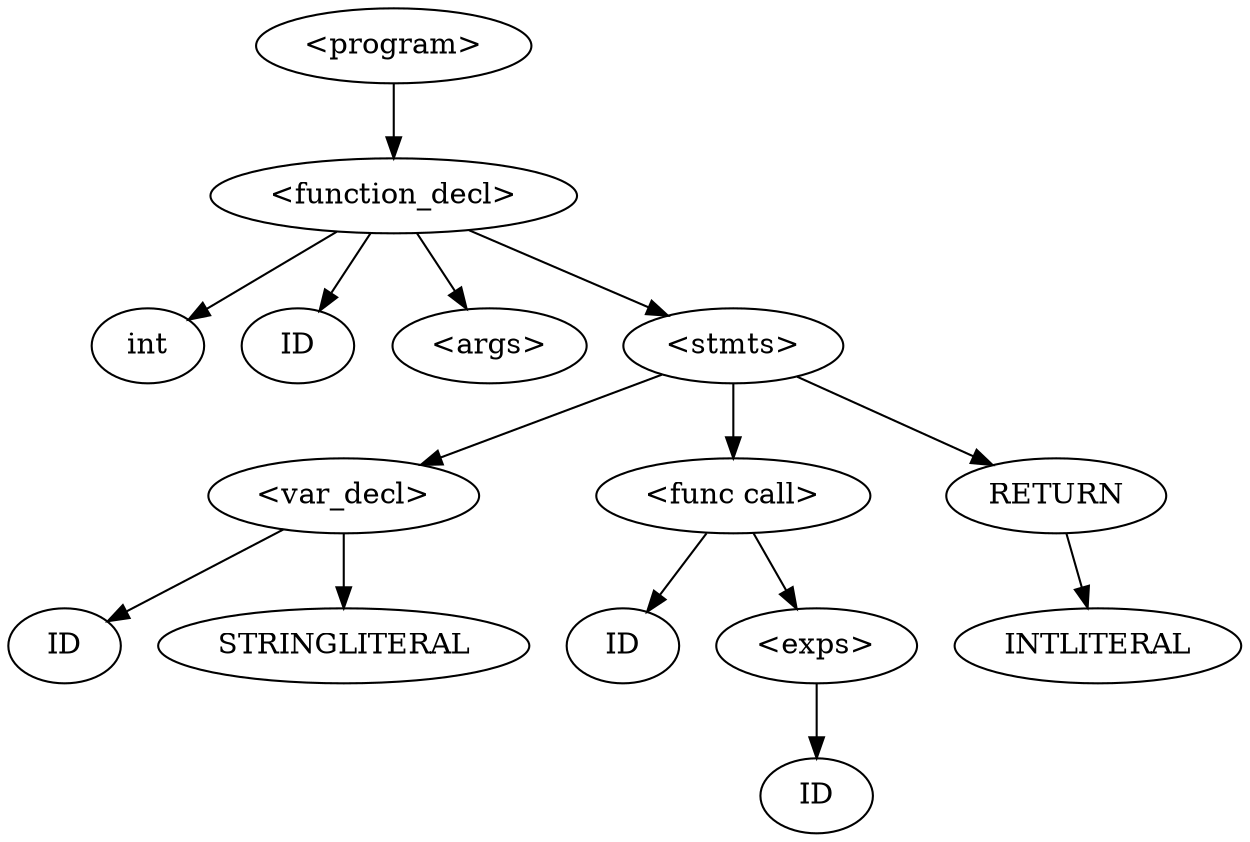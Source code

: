 digraph AST {
node0 [label="<program>",lexeme=""];
node1 [label="<function_decl>",lexeme=""];
node2 [label="int",lexeme=""];
node1 -> node2;
node3 [label="ID",lexeme="main"];
node1 -> node3;
node4 [label="<args>",lexeme=""];
node1 -> node4;
node5 [label="<stmts>",lexeme=""];
node6 [label="<var_decl>",lexeme=""];
node7 [label="ID",lexeme="str"];
node6 -> node7;
node8 [label="STRINGLITERAL",lexeme="hello world!"];
node6 -> node8;
node5 -> node6;
node9 [label="<func call>",lexeme=""];
node10 [label="ID",lexeme="print_string"];
node9 -> node10;
node11 [label="<exps>",lexeme=""];
node12 [label="ID",lexeme="str"];
node11 -> node12;
node9 -> node11;
node5 -> node9;
node13 [label="RETURN",lexeme=""];
node14 [label="INTLITERAL",lexeme="0"];
node13 -> node14;
node5 -> node13;
node1 -> node5;
node0 -> node1;
}